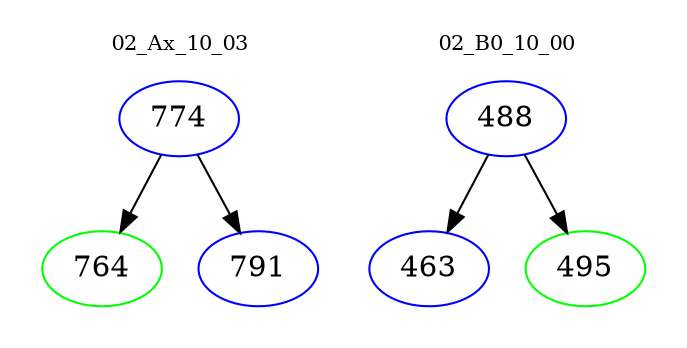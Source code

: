 digraph{
subgraph cluster_0 {
color = white
label = "02_Ax_10_03";
fontsize=10;
T0_774 [label="774", color="blue"]
T0_774 -> T0_764 [color="black"]
T0_764 [label="764", color="green"]
T0_774 -> T0_791 [color="black"]
T0_791 [label="791", color="blue"]
}
subgraph cluster_1 {
color = white
label = "02_B0_10_00";
fontsize=10;
T1_488 [label="488", color="blue"]
T1_488 -> T1_463 [color="black"]
T1_463 [label="463", color="blue"]
T1_488 -> T1_495 [color="black"]
T1_495 [label="495", color="green"]
}
}
